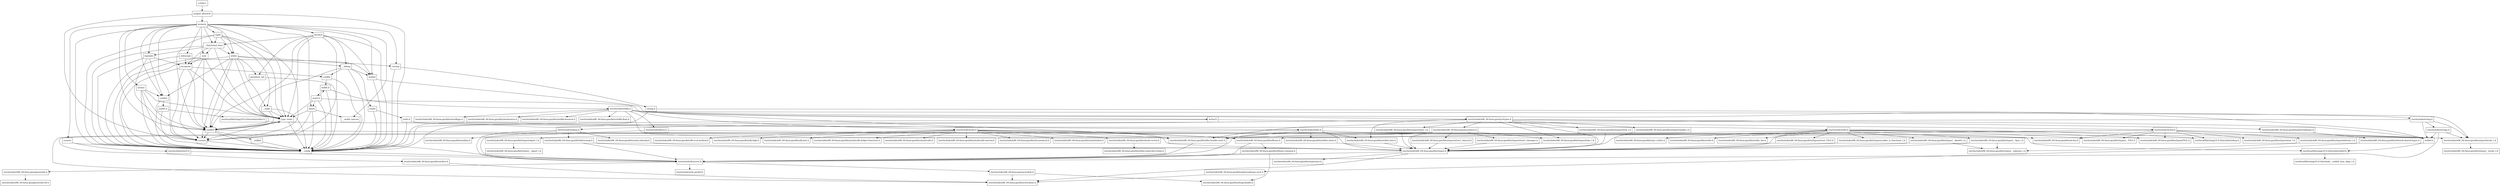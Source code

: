 digraph "dependencies" {
  header_0 [ shape="box", label="\<stdin\>" ];
  header_1 [ shape="box", label="scoped_allocator" ];
  header_100 [ shape="box", label="/usr/include/x86_64-linux-gnu/bits/stdio_lim.h" ];
  header_101 [ shape="box", label="/usr/include/x86_64-linux-gnu/bits/sys_errlist.h" ];
  header_102 [ shape="box", label="/usr/include/x86_64-linux-gnu/bits/stdio.h" ];
  header_103 [ shape="box", label="iterator" ];
  header_104 [ shape="box", label="__functional_base" ];
  header_105 [ shape="box", label="tuple" ];
  header_106 [ shape="box", label="stdexcept" ];
  header_107 [ shape="box", label="cassert" ];
  header_108 [ shape="box", label="/usr/include/assert.h" ];
  header_109 [ shape="box", label="atomic" ];
  header_11 [ shape="box", label="memory" ];
  header_12 [ shape="box", label="type_traits" ];
  header_13 [ shape="box", label="cstddef" ];
  header_14 [ shape="box", label="version" ];
  header_15 [ shape="box", label="/usr/local/lib/clang/10.0.0/include/stddef.h" ];
  header_16 [ shape="box", label="/usr/local/lib/clang/10.0.0/include/__stddef_max_align_t.h" ];
  header_17 [ shape="box", label="__nullptr" ];
  header_18 [ shape="box", label="typeinfo" ];
  header_19 [ shape="box", label="exception" ];
  header_2 [ shape="box", label="__config" ];
  header_20 [ shape="box", label="cstdlib" ];
  header_21 [ shape="box", label="stdlib.h" ];
  header_22 [ shape="box", label="/usr/include/stdlib.h" ];
  header_23 [ shape="box", label="/usr/include/x86_64-linux-gnu/bits/libc-header-start.h" ];
  header_24 [ shape="box", label="stddef.h" ];
  header_25 [ shape="box", label="/usr/include/x86_64-linux-gnu/bits/waitflags.h" ];
  header_26 [ shape="box", label="/usr/include/x86_64-linux-gnu/bits/waitstatus.h" ];
  header_27 [ shape="box", label="/usr/include/x86_64-linux-gnu/bits/floatn.h" ];
  header_28 [ shape="box", label="/usr/include/x86_64-linux-gnu/bits/floatn-common.h" ];
  header_29 [ shape="box", label="/usr/include/x86_64-linux-gnu/bits/types/locale_t.h" ];
  header_3 [ shape="box", label="/usr/include/features.h" ];
  header_30 [ shape="box", label="/usr/include/x86_64-linux-gnu/bits/types/__locale_t.h" ];
  header_31 [ shape="box", label="/usr/include/x86_64-linux-gnu/sys/types.h" ];
  header_32 [ shape="box", label="/usr/include/x86_64-linux-gnu/bits/types.h" ];
  header_33 [ shape="box", label="/usr/include/x86_64-linux-gnu/bits/typesizes.h" ];
  header_34 [ shape="box", label="/usr/include/x86_64-linux-gnu/bits/types/clock_t.h" ];
  header_35 [ shape="box", label="/usr/include/x86_64-linux-gnu/bits/types/clockid_t.h" ];
  header_36 [ shape="box", label="/usr/include/x86_64-linux-gnu/bits/types/time_t.h" ];
  header_37 [ shape="box", label="/usr/include/x86_64-linux-gnu/bits/types/timer_t.h" ];
  header_38 [ shape="box", label="/usr/include/x86_64-linux-gnu/bits/stdint-intn.h" ];
  header_39 [ shape="box", label="/usr/include/endian.h" ];
  header_4 [ shape="box", label="/usr/include/stdc-predef.h" ];
  header_40 [ shape="box", label="/usr/include/x86_64-linux-gnu/bits/endian.h" ];
  header_41 [ shape="box", label="/usr/include/x86_64-linux-gnu/bits/byteswap.h" ];
  header_42 [ shape="box", label="/usr/include/x86_64-linux-gnu/bits/uintn-identity.h" ];
  header_43 [ shape="box", label="/usr/include/x86_64-linux-gnu/sys/select.h" ];
  header_44 [ shape="box", label="/usr/include/x86_64-linux-gnu/bits/select.h" ];
  header_45 [ shape="box", label="/usr/include/x86_64-linux-gnu/bits/types/sigset_t.h" ];
  header_46 [ shape="box", label="/usr/include/x86_64-linux-gnu/bits/types/__sigset_t.h" ];
  header_47 [ shape="box", label="/usr/include/x86_64-linux-gnu/bits/types/struct_timeval.h" ];
  header_48 [ shape="box", label="/usr/include/x86_64-linux-gnu/bits/types/struct_timespec.h" ];
  header_49 [ shape="box", label="/usr/include/x86_64-linux-gnu/bits/pthreadtypes.h" ];
  header_5 [ shape="box", label="/usr/include/x86_64-linux-gnu/sys/cdefs.h" ];
  header_50 [ shape="box", label="/usr/include/x86_64-linux-gnu/bits/thread-shared-types.h" ];
  header_51 [ shape="box", label="/usr/include/x86_64-linux-gnu/bits/pthreadtypes-arch.h" ];
  header_52 [ shape="box", label="/usr/include/alloca.h" ];
  header_53 [ shape="box", label="/usr/include/x86_64-linux-gnu/bits/stdlib-bsearch.h" ];
  header_54 [ shape="box", label="/usr/include/x86_64-linux-gnu/bits/stdlib-float.h" ];
  header_55 [ shape="box", label="math.h" ];
  header_56 [ shape="box", label="/usr/include/math.h" ];
  header_57 [ shape="box", label="/usr/include/x86_64-linux-gnu/bits/math-vector.h" ];
  header_58 [ shape="box", label="/usr/include/x86_64-linux-gnu/bits/libm-simd-decl-stubs.h" ];
  header_59 [ shape="box", label="/usr/include/x86_64-linux-gnu/bits/flt-eval-method.h" ];
  header_6 [ shape="box", label="/usr/include/x86_64-linux-gnu/bits/wordsize.h" ];
  header_60 [ shape="box", label="/usr/include/x86_64-linux-gnu/bits/fp-logb.h" ];
  header_61 [ shape="box", label="/usr/include/x86_64-linux-gnu/bits/fp-fast.h" ];
  header_62 [ shape="box", label="/usr/include/x86_64-linux-gnu/bits/mathcalls-helper-functions.h" ];
  header_63 [ shape="box", label="/usr/include/x86_64-linux-gnu/bits/mathcalls.h" ];
  header_64 [ shape="box", label="/usr/include/x86_64-linux-gnu/bits/mathcalls-narrow.h" ];
  header_65 [ shape="box", label="/usr/include/x86_64-linux-gnu/bits/iscanonical.h" ];
  header_66 [ shape="box", label="/usr/include/x86_64-linux-gnu/bits/mathinline.h" ];
  header_67 [ shape="box", label="limits" ];
  header_68 [ shape="box", label="__undef_macros" ];
  header_69 [ shape="box", label="cstdint" ];
  header_7 [ shape="box", label="/usr/include/x86_64-linux-gnu/bits/long-double.h" ];
  header_70 [ shape="box", label="stdint.h" ];
  header_71 [ shape="box", label="/usr/local/lib/clang/10.0.0/include/stdint.h" ];
  header_72 [ shape="box", label="/usr/include/stdint.h" ];
  header_73 [ shape="box", label="/usr/include/x86_64-linux-gnu/bits/wchar.h" ];
  header_74 [ shape="box", label="/usr/include/x86_64-linux-gnu/bits/stdint-uintn.h" ];
  header_75 [ shape="box", label="new" ];
  header_76 [ shape="box", label="utility" ];
  header_77 [ shape="box", label="__tuple" ];
  header_78 [ shape="box", label="initializer_list" ];
  header_79 [ shape="box", label="cstring" ];
  header_8 [ shape="box", label="/usr/include/x86_64-linux-gnu/gnu/stubs.h" ];
  header_80 [ shape="box", label="string.h" ];
  header_81 [ shape="box", label="/usr/include/string.h" ];
  header_82 [ shape="box", label="/usr/include/strings.h" ];
  header_83 [ shape="box", label="__debug" ];
  header_84 [ shape="box", label="iosfwd" ];
  header_85 [ shape="box", label="wchar.h" ];
  header_86 [ shape="box", label="/usr/include/wchar.h" ];
  header_87 [ shape="box", label="/usr/local/lib/clang/10.0.0/include/stdarg.h" ];
  header_88 [ shape="box", label="/usr/include/x86_64-linux-gnu/bits/types/wint_t.h" ];
  header_89 [ shape="box", label="/usr/include/x86_64-linux-gnu/bits/types/mbstate_t.h" ];
  header_9 [ shape="box", label="/usr/include/x86_64-linux-gnu/gnu/stubs-64.h" ];
  header_90 [ shape="box", label="/usr/include/x86_64-linux-gnu/bits/types/__mbstate_t.h" ];
  header_91 [ shape="box", label="/usr/include/x86_64-linux-gnu/bits/types/__FILE.h" ];
  header_92 [ shape="box", label="/usr/include/x86_64-linux-gnu/bits/types/FILE.h" ];
  header_93 [ shape="box", label="cstdio" ];
  header_94 [ shape="box", label="stdio.h" ];
  header_95 [ shape="box", label="/usr/include/stdio.h" ];
  header_96 [ shape="box", label="/usr/include/x86_64-linux-gnu/bits/types/__fpos_t.h" ];
  header_97 [ shape="box", label="/usr/include/x86_64-linux-gnu/bits/types/__fpos64_t.h" ];
  header_98 [ shape="box", label="/usr/include/x86_64-linux-gnu/bits/types/struct_FILE.h" ];
  header_99 [ shape="box", label="/usr/include/x86_64-linux-gnu/bits/types/cookie_io_functions_t.h" ];
  header_67 -> header_14;
  header_67 -> header_68;
  header_67 -> header_2;
  header_67 -> header_12;
  header_69 -> header_70;
  header_69 -> header_2;
  header_72 -> header_38;
  header_72 -> header_32;
  header_72 -> header_23;
  header_72 -> header_6;
  header_72 -> header_73;
  header_72 -> header_74;
  header_70 -> header_71;
  header_70 -> header_2;
  header_71 -> header_72;
  header_76 -> header_14;
  header_76 -> header_12;
  header_76 -> header_13;
  header_76 -> header_83;
  header_76 -> header_2;
  header_76 -> header_77;
  header_76 -> header_69;
  header_76 -> header_78;
  header_76 -> header_79;
  header_77 -> header_2;
  header_77 -> header_12;
  header_77 -> header_13;
  header_74 -> header_32;
  header_75 -> header_14;
  header_75 -> header_2;
  header_75 -> header_19;
  header_75 -> header_12;
  header_75 -> header_13;
  header_78 -> header_2;
  header_78 -> header_13;
  header_79 -> header_80;
  header_79 -> header_2;
  header_47 -> header_32;
  header_45 -> header_46;
  header_44 -> header_6;
  header_43 -> header_36;
  header_43 -> header_32;
  header_43 -> header_47;
  header_43 -> header_45;
  header_43 -> header_44;
  header_43 -> header_3;
  header_43 -> header_48;
  header_42 -> header_32;
  header_41 -> header_32;
  header_41 -> header_3;
  header_105 -> header_14;
  header_105 -> header_2;
  header_105 -> header_12;
  header_105 -> header_13;
  header_105 -> header_76;
  header_105 -> header_77;
  header_105 -> header_104;
  header_104 -> header_12;
  header_104 -> header_18;
  header_104 -> header_19;
  header_104 -> header_76;
  header_104 -> header_75;
  header_104 -> header_2;
  header_107 -> header_2;
  header_107 -> header_108;
  header_106 -> header_2;
  header_106 -> header_19;
  header_106 -> header_84;
  header_49 -> header_50;
  header_48 -> header_32;
  header_5 -> header_6;
  header_5 -> header_7;
  header_2 -> header_3;
  header_3 -> header_4;
  header_3 -> header_5;
  header_3 -> header_8;
  header_0 -> header_1;
  header_1 -> header_14;
  header_1 -> header_2;
  header_1 -> header_11;
  header_8 -> header_9;
  header_50 -> header_51;
  header_51 -> header_6;
  header_52 -> header_24;
  header_52 -> header_3;
  header_55 -> header_21;
  header_55 -> header_67;
  header_55 -> header_2;
  header_55 -> header_12;
  header_55 -> header_56;
  header_56 -> header_59;
  header_56 -> header_27;
  header_56 -> header_32;
  header_56 -> header_23;
  header_56 -> header_57;
  header_56 -> header_61;
  header_56 -> header_60;
  header_56 -> header_63;
  header_56 -> header_62;
  header_56 -> header_65;
  header_56 -> header_64;
  header_56 -> header_66;
  header_57 -> header_58;
  header_29 -> header_30;
  header_28 -> header_7;
  header_28 -> header_3;
  header_24 -> header_15;
  header_27 -> header_3;
  header_27 -> header_28;
  header_21 -> header_2;
  header_21 -> header_55;
  header_21 -> header_22;
  header_20 -> header_21;
  header_20 -> header_2;
  header_23 -> header_3;
  header_22 -> header_53;
  header_22 -> header_29;
  header_22 -> header_25;
  header_22 -> header_24;
  header_22 -> header_27;
  header_22 -> header_26;
  header_22 -> header_54;
  header_22 -> header_23;
  header_22 -> header_31;
  header_22 -> header_52;
  header_38 -> header_32;
  header_39 -> header_42;
  header_39 -> header_3;
  header_39 -> header_41;
  header_39 -> header_40;
  header_36 -> header_32;
  header_37 -> header_32;
  header_34 -> header_32;
  header_35 -> header_32;
  header_32 -> header_6;
  header_32 -> header_3;
  header_32 -> header_33;
  header_31 -> header_38;
  header_31 -> header_39;
  header_31 -> header_36;
  header_31 -> header_37;
  header_31 -> header_34;
  header_31 -> header_35;
  header_31 -> header_32;
  header_31 -> header_43;
  header_31 -> header_3;
  header_31 -> header_24;
  header_31 -> header_49;
  header_109 -> header_69;
  header_109 -> header_14;
  header_109 -> header_2;
  header_109 -> header_12;
  header_109 -> header_13;
  header_108 -> header_3;
  header_89 -> header_90;
  header_83 -> header_93;
  header_83 -> header_2;
  header_83 -> header_20;
  header_83 -> header_13;
  header_83 -> header_84;
  header_82 -> header_24;
  header_82 -> header_29;
  header_82 -> header_3;
  header_81 -> header_24;
  header_81 -> header_29;
  header_81 -> header_23;
  header_81 -> header_82;
  header_80 -> header_81;
  header_80 -> header_2;
  header_86 -> header_29;
  header_86 -> header_24;
  header_86 -> header_27;
  header_86 -> header_23;
  header_86 -> header_73;
  header_86 -> header_89;
  header_86 -> header_88;
  header_86 -> header_87;
  header_86 -> header_91;
  header_86 -> header_92;
  header_85 -> header_2;
  header_85 -> header_86;
  header_84 -> header_2;
  header_84 -> header_85;
  header_103 -> header_14;
  header_103 -> header_12;
  header_103 -> header_13;
  header_103 -> header_2;
  header_103 -> header_83;
  header_103 -> header_104;
  header_103 -> header_78;
  header_103 -> header_84;
  header_14 -> header_2;
  header_15 -> header_16;
  header_17 -> header_2;
  header_11 -> header_14;
  header_11 -> header_109;
  header_11 -> header_79;
  header_11 -> header_12;
  header_11 -> header_13;
  header_11 -> header_104;
  header_11 -> header_18;
  header_11 -> header_68;
  header_11 -> header_105;
  header_11 -> header_2;
  header_11 -> header_67;
  header_11 -> header_75;
  header_11 -> header_69;
  header_11 -> header_76;
  header_11 -> header_107;
  header_11 -> header_106;
  header_11 -> header_103;
  header_11 -> header_84;
  header_12 -> header_14;
  header_12 -> header_2;
  header_12 -> header_13;
  header_13 -> header_14;
  header_13 -> header_15;
  header_13 -> header_17;
  header_13 -> header_2;
  header_13 -> header_12;
  header_18 -> header_69;
  header_18 -> header_2;
  header_18 -> header_19;
  header_18 -> header_13;
  header_19 -> header_14;
  header_19 -> header_2;
  header_19 -> header_20;
  header_19 -> header_12;
  header_19 -> header_13;
  header_98 -> header_32;
  header_99 -> header_32;
  header_94 -> header_95;
  header_94 -> header_2;
  header_95 -> header_24;
  header_95 -> header_32;
  header_95 -> header_23;
  header_95 -> header_100;
  header_95 -> header_101;
  header_95 -> header_98;
  header_95 -> header_99;
  header_95 -> header_96;
  header_95 -> header_97;
  header_95 -> header_87;
  header_95 -> header_91;
  header_95 -> header_92;
  header_95 -> header_102;
  header_96 -> header_90;
  header_96 -> header_32;
  header_97 -> header_90;
  header_97 -> header_32;
  header_93 -> header_94;
  header_93 -> header_2;
}